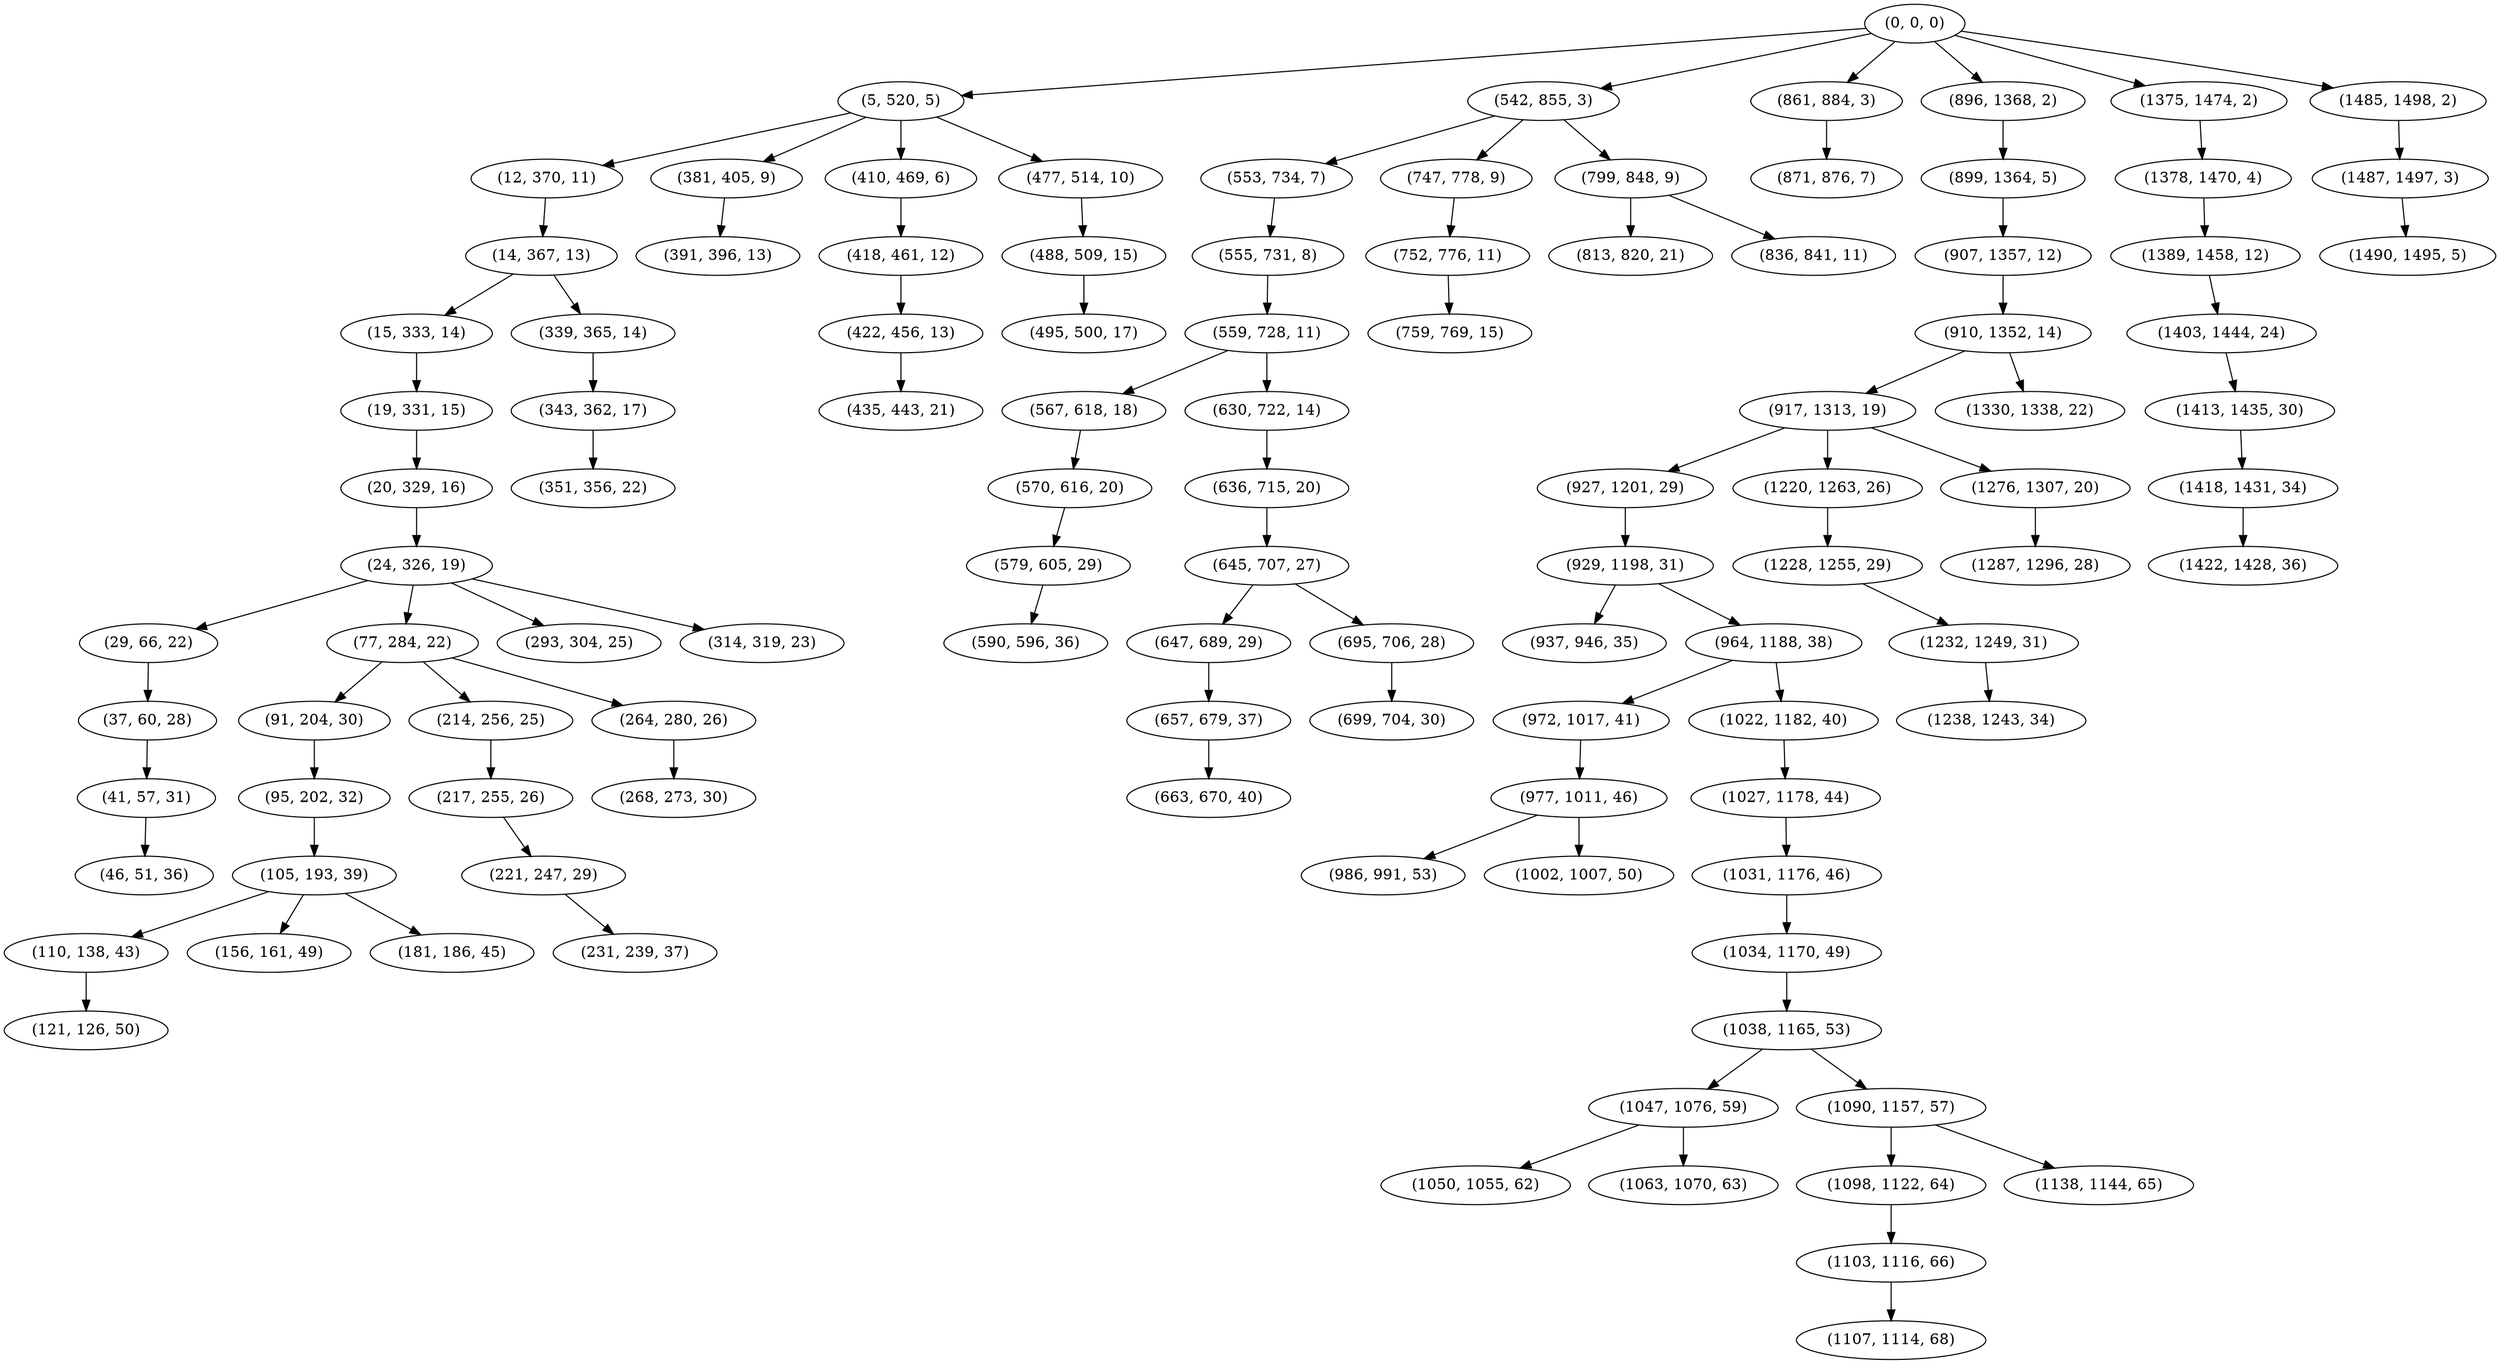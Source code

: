 digraph tree {
    "(0, 0, 0)";
    "(5, 520, 5)";
    "(12, 370, 11)";
    "(14, 367, 13)";
    "(15, 333, 14)";
    "(19, 331, 15)";
    "(20, 329, 16)";
    "(24, 326, 19)";
    "(29, 66, 22)";
    "(37, 60, 28)";
    "(41, 57, 31)";
    "(46, 51, 36)";
    "(77, 284, 22)";
    "(91, 204, 30)";
    "(95, 202, 32)";
    "(105, 193, 39)";
    "(110, 138, 43)";
    "(121, 126, 50)";
    "(156, 161, 49)";
    "(181, 186, 45)";
    "(214, 256, 25)";
    "(217, 255, 26)";
    "(221, 247, 29)";
    "(231, 239, 37)";
    "(264, 280, 26)";
    "(268, 273, 30)";
    "(293, 304, 25)";
    "(314, 319, 23)";
    "(339, 365, 14)";
    "(343, 362, 17)";
    "(351, 356, 22)";
    "(381, 405, 9)";
    "(391, 396, 13)";
    "(410, 469, 6)";
    "(418, 461, 12)";
    "(422, 456, 13)";
    "(435, 443, 21)";
    "(477, 514, 10)";
    "(488, 509, 15)";
    "(495, 500, 17)";
    "(542, 855, 3)";
    "(553, 734, 7)";
    "(555, 731, 8)";
    "(559, 728, 11)";
    "(567, 618, 18)";
    "(570, 616, 20)";
    "(579, 605, 29)";
    "(590, 596, 36)";
    "(630, 722, 14)";
    "(636, 715, 20)";
    "(645, 707, 27)";
    "(647, 689, 29)";
    "(657, 679, 37)";
    "(663, 670, 40)";
    "(695, 706, 28)";
    "(699, 704, 30)";
    "(747, 778, 9)";
    "(752, 776, 11)";
    "(759, 769, 15)";
    "(799, 848, 9)";
    "(813, 820, 21)";
    "(836, 841, 11)";
    "(861, 884, 3)";
    "(871, 876, 7)";
    "(896, 1368, 2)";
    "(899, 1364, 5)";
    "(907, 1357, 12)";
    "(910, 1352, 14)";
    "(917, 1313, 19)";
    "(927, 1201, 29)";
    "(929, 1198, 31)";
    "(937, 946, 35)";
    "(964, 1188, 38)";
    "(972, 1017, 41)";
    "(977, 1011, 46)";
    "(986, 991, 53)";
    "(1002, 1007, 50)";
    "(1022, 1182, 40)";
    "(1027, 1178, 44)";
    "(1031, 1176, 46)";
    "(1034, 1170, 49)";
    "(1038, 1165, 53)";
    "(1047, 1076, 59)";
    "(1050, 1055, 62)";
    "(1063, 1070, 63)";
    "(1090, 1157, 57)";
    "(1098, 1122, 64)";
    "(1103, 1116, 66)";
    "(1107, 1114, 68)";
    "(1138, 1144, 65)";
    "(1220, 1263, 26)";
    "(1228, 1255, 29)";
    "(1232, 1249, 31)";
    "(1238, 1243, 34)";
    "(1276, 1307, 20)";
    "(1287, 1296, 28)";
    "(1330, 1338, 22)";
    "(1375, 1474, 2)";
    "(1378, 1470, 4)";
    "(1389, 1458, 12)";
    "(1403, 1444, 24)";
    "(1413, 1435, 30)";
    "(1418, 1431, 34)";
    "(1422, 1428, 36)";
    "(1485, 1498, 2)";
    "(1487, 1497, 3)";
    "(1490, 1495, 5)";
    "(0, 0, 0)" -> "(5, 520, 5)";
    "(0, 0, 0)" -> "(542, 855, 3)";
    "(0, 0, 0)" -> "(861, 884, 3)";
    "(0, 0, 0)" -> "(896, 1368, 2)";
    "(0, 0, 0)" -> "(1375, 1474, 2)";
    "(0, 0, 0)" -> "(1485, 1498, 2)";
    "(5, 520, 5)" -> "(12, 370, 11)";
    "(5, 520, 5)" -> "(381, 405, 9)";
    "(5, 520, 5)" -> "(410, 469, 6)";
    "(5, 520, 5)" -> "(477, 514, 10)";
    "(12, 370, 11)" -> "(14, 367, 13)";
    "(14, 367, 13)" -> "(15, 333, 14)";
    "(14, 367, 13)" -> "(339, 365, 14)";
    "(15, 333, 14)" -> "(19, 331, 15)";
    "(19, 331, 15)" -> "(20, 329, 16)";
    "(20, 329, 16)" -> "(24, 326, 19)";
    "(24, 326, 19)" -> "(29, 66, 22)";
    "(24, 326, 19)" -> "(77, 284, 22)";
    "(24, 326, 19)" -> "(293, 304, 25)";
    "(24, 326, 19)" -> "(314, 319, 23)";
    "(29, 66, 22)" -> "(37, 60, 28)";
    "(37, 60, 28)" -> "(41, 57, 31)";
    "(41, 57, 31)" -> "(46, 51, 36)";
    "(77, 284, 22)" -> "(91, 204, 30)";
    "(77, 284, 22)" -> "(214, 256, 25)";
    "(77, 284, 22)" -> "(264, 280, 26)";
    "(91, 204, 30)" -> "(95, 202, 32)";
    "(95, 202, 32)" -> "(105, 193, 39)";
    "(105, 193, 39)" -> "(110, 138, 43)";
    "(105, 193, 39)" -> "(156, 161, 49)";
    "(105, 193, 39)" -> "(181, 186, 45)";
    "(110, 138, 43)" -> "(121, 126, 50)";
    "(214, 256, 25)" -> "(217, 255, 26)";
    "(217, 255, 26)" -> "(221, 247, 29)";
    "(221, 247, 29)" -> "(231, 239, 37)";
    "(264, 280, 26)" -> "(268, 273, 30)";
    "(339, 365, 14)" -> "(343, 362, 17)";
    "(343, 362, 17)" -> "(351, 356, 22)";
    "(381, 405, 9)" -> "(391, 396, 13)";
    "(410, 469, 6)" -> "(418, 461, 12)";
    "(418, 461, 12)" -> "(422, 456, 13)";
    "(422, 456, 13)" -> "(435, 443, 21)";
    "(477, 514, 10)" -> "(488, 509, 15)";
    "(488, 509, 15)" -> "(495, 500, 17)";
    "(542, 855, 3)" -> "(553, 734, 7)";
    "(542, 855, 3)" -> "(747, 778, 9)";
    "(542, 855, 3)" -> "(799, 848, 9)";
    "(553, 734, 7)" -> "(555, 731, 8)";
    "(555, 731, 8)" -> "(559, 728, 11)";
    "(559, 728, 11)" -> "(567, 618, 18)";
    "(559, 728, 11)" -> "(630, 722, 14)";
    "(567, 618, 18)" -> "(570, 616, 20)";
    "(570, 616, 20)" -> "(579, 605, 29)";
    "(579, 605, 29)" -> "(590, 596, 36)";
    "(630, 722, 14)" -> "(636, 715, 20)";
    "(636, 715, 20)" -> "(645, 707, 27)";
    "(645, 707, 27)" -> "(647, 689, 29)";
    "(645, 707, 27)" -> "(695, 706, 28)";
    "(647, 689, 29)" -> "(657, 679, 37)";
    "(657, 679, 37)" -> "(663, 670, 40)";
    "(695, 706, 28)" -> "(699, 704, 30)";
    "(747, 778, 9)" -> "(752, 776, 11)";
    "(752, 776, 11)" -> "(759, 769, 15)";
    "(799, 848, 9)" -> "(813, 820, 21)";
    "(799, 848, 9)" -> "(836, 841, 11)";
    "(861, 884, 3)" -> "(871, 876, 7)";
    "(896, 1368, 2)" -> "(899, 1364, 5)";
    "(899, 1364, 5)" -> "(907, 1357, 12)";
    "(907, 1357, 12)" -> "(910, 1352, 14)";
    "(910, 1352, 14)" -> "(917, 1313, 19)";
    "(910, 1352, 14)" -> "(1330, 1338, 22)";
    "(917, 1313, 19)" -> "(927, 1201, 29)";
    "(917, 1313, 19)" -> "(1220, 1263, 26)";
    "(917, 1313, 19)" -> "(1276, 1307, 20)";
    "(927, 1201, 29)" -> "(929, 1198, 31)";
    "(929, 1198, 31)" -> "(937, 946, 35)";
    "(929, 1198, 31)" -> "(964, 1188, 38)";
    "(964, 1188, 38)" -> "(972, 1017, 41)";
    "(964, 1188, 38)" -> "(1022, 1182, 40)";
    "(972, 1017, 41)" -> "(977, 1011, 46)";
    "(977, 1011, 46)" -> "(986, 991, 53)";
    "(977, 1011, 46)" -> "(1002, 1007, 50)";
    "(1022, 1182, 40)" -> "(1027, 1178, 44)";
    "(1027, 1178, 44)" -> "(1031, 1176, 46)";
    "(1031, 1176, 46)" -> "(1034, 1170, 49)";
    "(1034, 1170, 49)" -> "(1038, 1165, 53)";
    "(1038, 1165, 53)" -> "(1047, 1076, 59)";
    "(1038, 1165, 53)" -> "(1090, 1157, 57)";
    "(1047, 1076, 59)" -> "(1050, 1055, 62)";
    "(1047, 1076, 59)" -> "(1063, 1070, 63)";
    "(1090, 1157, 57)" -> "(1098, 1122, 64)";
    "(1090, 1157, 57)" -> "(1138, 1144, 65)";
    "(1098, 1122, 64)" -> "(1103, 1116, 66)";
    "(1103, 1116, 66)" -> "(1107, 1114, 68)";
    "(1220, 1263, 26)" -> "(1228, 1255, 29)";
    "(1228, 1255, 29)" -> "(1232, 1249, 31)";
    "(1232, 1249, 31)" -> "(1238, 1243, 34)";
    "(1276, 1307, 20)" -> "(1287, 1296, 28)";
    "(1375, 1474, 2)" -> "(1378, 1470, 4)";
    "(1378, 1470, 4)" -> "(1389, 1458, 12)";
    "(1389, 1458, 12)" -> "(1403, 1444, 24)";
    "(1403, 1444, 24)" -> "(1413, 1435, 30)";
    "(1413, 1435, 30)" -> "(1418, 1431, 34)";
    "(1418, 1431, 34)" -> "(1422, 1428, 36)";
    "(1485, 1498, 2)" -> "(1487, 1497, 3)";
    "(1487, 1497, 3)" -> "(1490, 1495, 5)";
}
